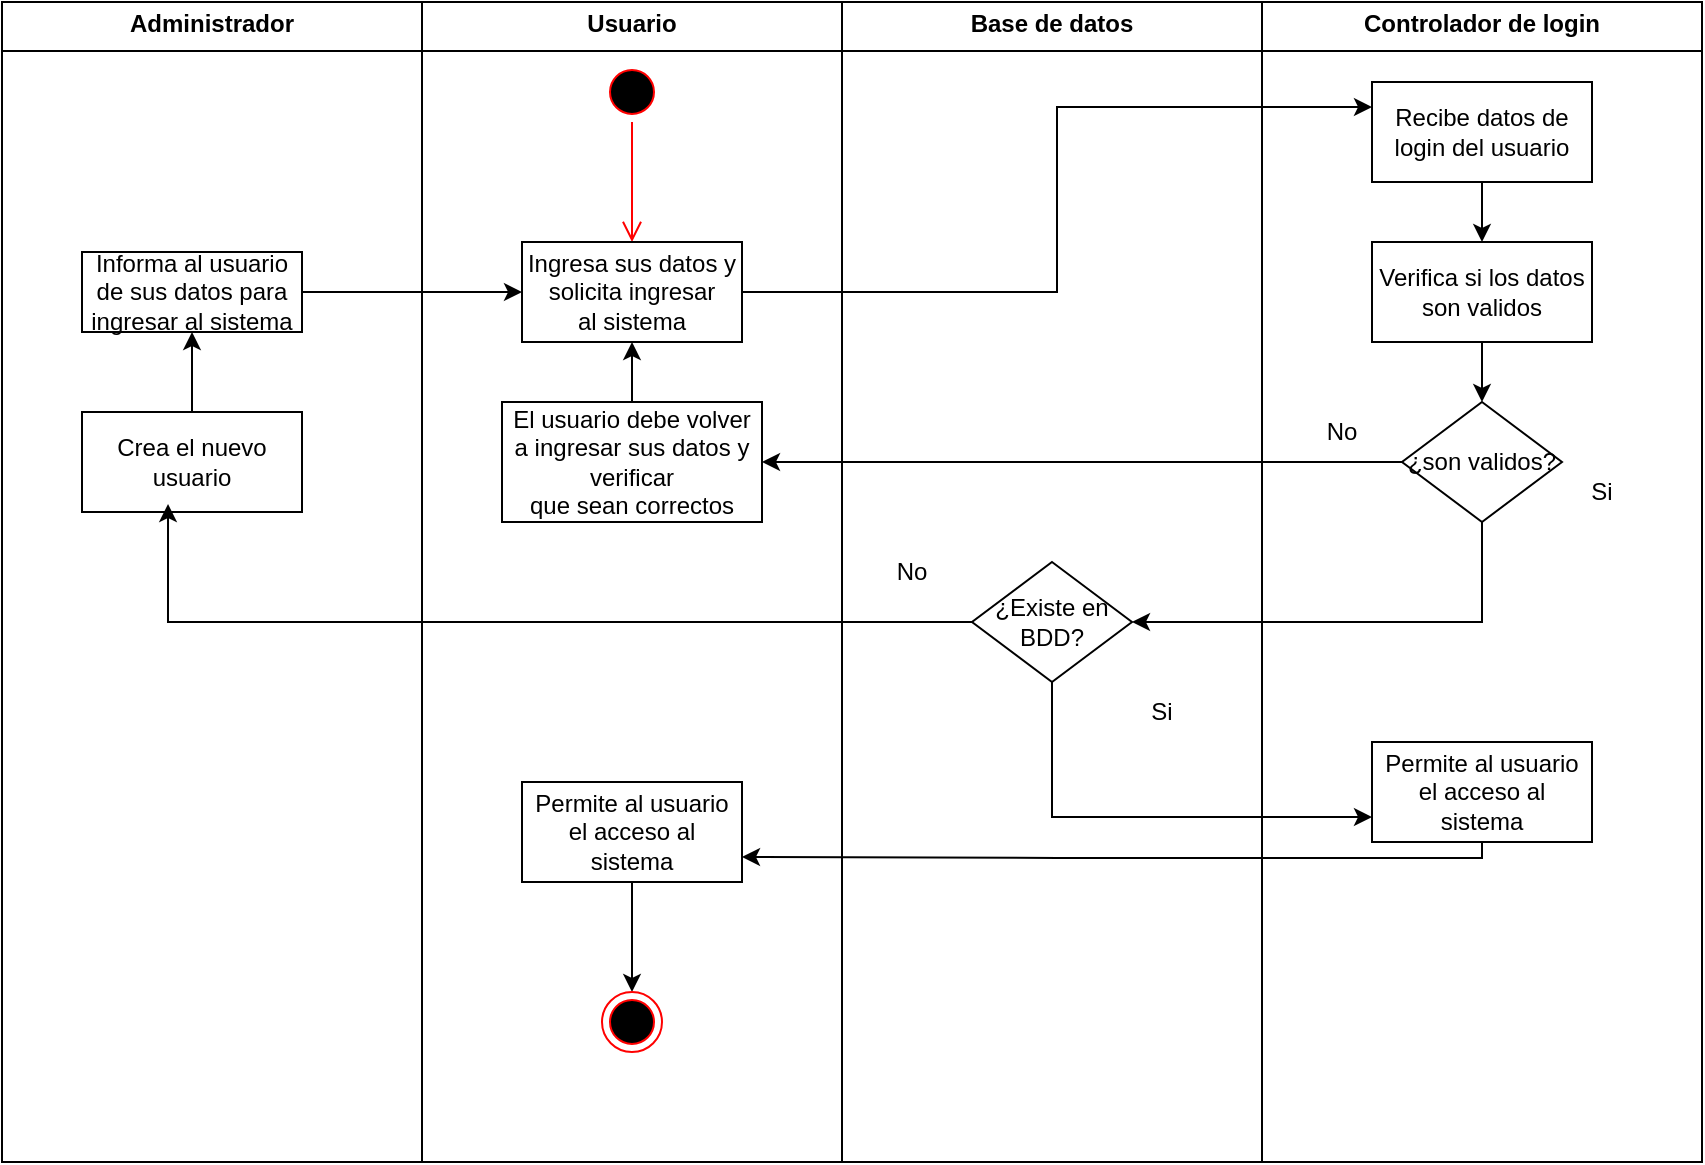 <mxfile version="24.8.2">
  <diagram name="Página-1" id="ykEV2IPNLPYLhgMNXlpi">
    <mxGraphModel dx="1613" dy="511" grid="1" gridSize="10" guides="1" tooltips="1" connect="1" arrows="1" fold="1" page="1" pageScale="1" pageWidth="827" pageHeight="1169" math="0" shadow="0">
      <root>
        <mxCell id="0" />
        <mxCell id="1" parent="0" />
        <mxCell id="XQS_EbeW9drDvdqBCL3b-1" value="&lt;p style=&quot;margin:0px;margin-top:4px;text-align:center;&quot;&gt;&lt;b&gt;Usuario&lt;/b&gt;&lt;/p&gt;&lt;hr size=&quot;1&quot; style=&quot;border-style:solid;&quot;&gt;&lt;div style=&quot;height:2px;&quot;&gt;&lt;/div&gt;" style="verticalAlign=top;align=left;overflow=fill;html=1;whiteSpace=wrap;" vertex="1" parent="1">
          <mxGeometry x="100" y="60" width="210" height="580" as="geometry" />
        </mxCell>
        <mxCell id="XQS_EbeW9drDvdqBCL3b-3" value="&lt;p style=&quot;margin:0px;margin-top:4px;text-align:center;&quot;&gt;&lt;b&gt;Base de datos&lt;/b&gt;&lt;/p&gt;&lt;hr size=&quot;1&quot; style=&quot;border-style:solid;&quot;&gt;&lt;div style=&quot;height:2px;&quot;&gt;&lt;/div&gt;" style="verticalAlign=top;align=left;overflow=fill;html=1;whiteSpace=wrap;" vertex="1" parent="1">
          <mxGeometry x="310" y="60" width="210" height="580" as="geometry" />
        </mxCell>
        <mxCell id="XQS_EbeW9drDvdqBCL3b-4" value="&lt;p style=&quot;margin:0px;margin-top:4px;text-align:center;&quot;&gt;&lt;b&gt;Controlador de login&lt;/b&gt;&lt;/p&gt;&lt;hr size=&quot;1&quot; style=&quot;border-style:solid;&quot;&gt;&lt;div style=&quot;height:2px;&quot;&gt;&lt;/div&gt;" style="verticalAlign=top;align=left;overflow=fill;html=1;whiteSpace=wrap;" vertex="1" parent="1">
          <mxGeometry x="520" y="60" width="220" height="580" as="geometry" />
        </mxCell>
        <mxCell id="XQS_EbeW9drDvdqBCL3b-13" value="" style="ellipse;html=1;shape=startState;fillColor=#000000;strokeColor=#ff0000;" vertex="1" parent="1">
          <mxGeometry x="190" y="90" width="30" height="30" as="geometry" />
        </mxCell>
        <mxCell id="XQS_EbeW9drDvdqBCL3b-14" value="" style="edgeStyle=orthogonalEdgeStyle;html=1;verticalAlign=bottom;endArrow=open;endSize=8;strokeColor=#ff0000;rounded=0;" edge="1" source="XQS_EbeW9drDvdqBCL3b-13" parent="1">
          <mxGeometry relative="1" as="geometry">
            <mxPoint x="205" y="180" as="targetPoint" />
          </mxGeometry>
        </mxCell>
        <mxCell id="XQS_EbeW9drDvdqBCL3b-21" style="edgeStyle=orthogonalEdgeStyle;rounded=0;orthogonalLoop=1;jettySize=auto;html=1;entryX=0;entryY=0.25;entryDx=0;entryDy=0;" edge="1" parent="1" source="XQS_EbeW9drDvdqBCL3b-15" target="XQS_EbeW9drDvdqBCL3b-20">
          <mxGeometry relative="1" as="geometry" />
        </mxCell>
        <mxCell id="XQS_EbeW9drDvdqBCL3b-15" value="Ingresa sus datos y solicita ingresar&lt;div&gt;al sistema&lt;/div&gt;" style="html=1;whiteSpace=wrap;" vertex="1" parent="1">
          <mxGeometry x="150" y="180" width="110" height="50" as="geometry" />
        </mxCell>
        <mxCell id="XQS_EbeW9drDvdqBCL3b-28" style="edgeStyle=orthogonalEdgeStyle;rounded=0;orthogonalLoop=1;jettySize=auto;html=1;" edge="1" parent="1" source="XQS_EbeW9drDvdqBCL3b-20" target="XQS_EbeW9drDvdqBCL3b-27">
          <mxGeometry relative="1" as="geometry" />
        </mxCell>
        <mxCell id="XQS_EbeW9drDvdqBCL3b-20" value="Recibe datos de login del usuario" style="html=1;whiteSpace=wrap;" vertex="1" parent="1">
          <mxGeometry x="575" y="100" width="110" height="50" as="geometry" />
        </mxCell>
        <mxCell id="XQS_EbeW9drDvdqBCL3b-31" value="" style="edgeStyle=orthogonalEdgeStyle;rounded=0;orthogonalLoop=1;jettySize=auto;html=1;" edge="1" parent="1" source="XQS_EbeW9drDvdqBCL3b-27" target="XQS_EbeW9drDvdqBCL3b-30">
          <mxGeometry relative="1" as="geometry" />
        </mxCell>
        <mxCell id="XQS_EbeW9drDvdqBCL3b-27" value="Verifica si los datos&lt;div&gt;son validos&lt;/div&gt;" style="html=1;whiteSpace=wrap;" vertex="1" parent="1">
          <mxGeometry x="575" y="180" width="110" height="50" as="geometry" />
        </mxCell>
        <mxCell id="XQS_EbeW9drDvdqBCL3b-36" style="edgeStyle=orthogonalEdgeStyle;rounded=0;orthogonalLoop=1;jettySize=auto;html=1;" edge="1" parent="1" source="XQS_EbeW9drDvdqBCL3b-30" target="XQS_EbeW9drDvdqBCL3b-35">
          <mxGeometry relative="1" as="geometry" />
        </mxCell>
        <mxCell id="XQS_EbeW9drDvdqBCL3b-42" style="edgeStyle=orthogonalEdgeStyle;rounded=0;orthogonalLoop=1;jettySize=auto;html=1;" edge="1" parent="1" source="XQS_EbeW9drDvdqBCL3b-30" target="XQS_EbeW9drDvdqBCL3b-41">
          <mxGeometry relative="1" as="geometry">
            <Array as="points">
              <mxPoint x="630" y="370" />
            </Array>
          </mxGeometry>
        </mxCell>
        <mxCell id="XQS_EbeW9drDvdqBCL3b-30" value="¿son validos?" style="rhombus;whiteSpace=wrap;html=1;" vertex="1" parent="1">
          <mxGeometry x="590" y="260" width="80" height="60" as="geometry" />
        </mxCell>
        <mxCell id="XQS_EbeW9drDvdqBCL3b-43" style="edgeStyle=orthogonalEdgeStyle;rounded=0;orthogonalLoop=1;jettySize=auto;html=1;" edge="1" parent="1" source="XQS_EbeW9drDvdqBCL3b-35" target="XQS_EbeW9drDvdqBCL3b-15">
          <mxGeometry relative="1" as="geometry" />
        </mxCell>
        <mxCell id="XQS_EbeW9drDvdqBCL3b-35" value="El usuario debe volver a ingresar sus datos y verificar&lt;div&gt;que sean correctos&lt;/div&gt;" style="rounded=0;whiteSpace=wrap;html=1;" vertex="1" parent="1">
          <mxGeometry x="140" y="260" width="130" height="60" as="geometry" />
        </mxCell>
        <mxCell id="XQS_EbeW9drDvdqBCL3b-37" value="No" style="text;html=1;align=center;verticalAlign=middle;whiteSpace=wrap;rounded=0;" vertex="1" parent="1">
          <mxGeometry x="530" y="260" width="60" height="30" as="geometry" />
        </mxCell>
        <mxCell id="XQS_EbeW9drDvdqBCL3b-40" value="Si" style="text;html=1;align=center;verticalAlign=middle;whiteSpace=wrap;rounded=0;" vertex="1" parent="1">
          <mxGeometry x="660" y="290" width="60" height="30" as="geometry" />
        </mxCell>
        <mxCell id="XQS_EbeW9drDvdqBCL3b-49" style="edgeStyle=orthogonalEdgeStyle;rounded=0;orthogonalLoop=1;jettySize=auto;html=1;entryX=0;entryY=0.75;entryDx=0;entryDy=0;" edge="1" parent="1" source="XQS_EbeW9drDvdqBCL3b-41" target="XQS_EbeW9drDvdqBCL3b-48">
          <mxGeometry relative="1" as="geometry">
            <Array as="points">
              <mxPoint x="415" y="468" />
            </Array>
          </mxGeometry>
        </mxCell>
        <mxCell id="XQS_EbeW9drDvdqBCL3b-41" value="¿Existe en&lt;div&gt;BDD?&lt;/div&gt;" style="rhombus;whiteSpace=wrap;html=1;" vertex="1" parent="1">
          <mxGeometry x="375" y="340" width="80" height="60" as="geometry" />
        </mxCell>
        <mxCell id="XQS_EbeW9drDvdqBCL3b-46" value="&lt;p style=&quot;margin:0px;margin-top:4px;text-align:center;&quot;&gt;&lt;b&gt;Administrador&lt;/b&gt;&lt;/p&gt;&lt;hr size=&quot;1&quot; style=&quot;border-style:solid;&quot;&gt;&lt;div style=&quot;height:2px;&quot;&gt;&lt;/div&gt;" style="verticalAlign=top;align=left;overflow=fill;html=1;whiteSpace=wrap;" vertex="1" parent="1">
          <mxGeometry x="-110" y="60" width="210" height="580" as="geometry" />
        </mxCell>
        <mxCell id="XQS_EbeW9drDvdqBCL3b-61" style="edgeStyle=orthogonalEdgeStyle;rounded=0;orthogonalLoop=1;jettySize=auto;html=1;entryX=1;entryY=0.75;entryDx=0;entryDy=0;" edge="1" parent="1" source="XQS_EbeW9drDvdqBCL3b-48" target="XQS_EbeW9drDvdqBCL3b-60">
          <mxGeometry relative="1" as="geometry">
            <Array as="points">
              <mxPoint x="630" y="488" />
              <mxPoint x="418" y="488" />
            </Array>
          </mxGeometry>
        </mxCell>
        <mxCell id="XQS_EbeW9drDvdqBCL3b-48" value="Permite al usuario&lt;div&gt;el acceso al sistema&lt;/div&gt;" style="html=1;whiteSpace=wrap;" vertex="1" parent="1">
          <mxGeometry x="575" y="430" width="110" height="50" as="geometry" />
        </mxCell>
        <mxCell id="XQS_EbeW9drDvdqBCL3b-50" value="Si" style="text;html=1;align=center;verticalAlign=middle;whiteSpace=wrap;rounded=0;" vertex="1" parent="1">
          <mxGeometry x="440" y="400" width="60" height="30" as="geometry" />
        </mxCell>
        <mxCell id="XQS_EbeW9drDvdqBCL3b-57" value="" style="edgeStyle=orthogonalEdgeStyle;rounded=0;orthogonalLoop=1;jettySize=auto;html=1;" edge="1" parent="1" source="XQS_EbeW9drDvdqBCL3b-51" target="XQS_EbeW9drDvdqBCL3b-56">
          <mxGeometry relative="1" as="geometry" />
        </mxCell>
        <mxCell id="XQS_EbeW9drDvdqBCL3b-51" value="Crea el nuevo usuario" style="html=1;whiteSpace=wrap;" vertex="1" parent="1">
          <mxGeometry x="-70" y="265" width="110" height="50" as="geometry" />
        </mxCell>
        <mxCell id="XQS_EbeW9drDvdqBCL3b-53" value="No" style="text;html=1;align=center;verticalAlign=middle;whiteSpace=wrap;rounded=0;" vertex="1" parent="1">
          <mxGeometry x="315" y="330" width="60" height="30" as="geometry" />
        </mxCell>
        <mxCell id="XQS_EbeW9drDvdqBCL3b-54" style="edgeStyle=orthogonalEdgeStyle;rounded=0;orthogonalLoop=1;jettySize=auto;html=1;entryX=0.391;entryY=0.92;entryDx=0;entryDy=0;entryPerimeter=0;" edge="1" parent="1" source="XQS_EbeW9drDvdqBCL3b-41" target="XQS_EbeW9drDvdqBCL3b-51">
          <mxGeometry relative="1" as="geometry" />
        </mxCell>
        <mxCell id="XQS_EbeW9drDvdqBCL3b-59" style="edgeStyle=orthogonalEdgeStyle;rounded=0;orthogonalLoop=1;jettySize=auto;html=1;" edge="1" parent="1" source="XQS_EbeW9drDvdqBCL3b-56" target="XQS_EbeW9drDvdqBCL3b-15">
          <mxGeometry relative="1" as="geometry" />
        </mxCell>
        <mxCell id="XQS_EbeW9drDvdqBCL3b-56" value="Informa al usuario de sus datos para ingresar al sistema" style="whiteSpace=wrap;html=1;" vertex="1" parent="1">
          <mxGeometry x="-70" y="185" width="110" height="40" as="geometry" />
        </mxCell>
        <mxCell id="XQS_EbeW9drDvdqBCL3b-63" style="edgeStyle=orthogonalEdgeStyle;rounded=0;orthogonalLoop=1;jettySize=auto;html=1;" edge="1" parent="1" source="XQS_EbeW9drDvdqBCL3b-60" target="XQS_EbeW9drDvdqBCL3b-62">
          <mxGeometry relative="1" as="geometry" />
        </mxCell>
        <mxCell id="XQS_EbeW9drDvdqBCL3b-60" value="Permite al usuario&lt;div&gt;el acceso al sistema&lt;/div&gt;" style="html=1;whiteSpace=wrap;" vertex="1" parent="1">
          <mxGeometry x="150" y="450" width="110" height="50" as="geometry" />
        </mxCell>
        <mxCell id="XQS_EbeW9drDvdqBCL3b-62" value="" style="ellipse;html=1;shape=endState;fillColor=#000000;strokeColor=#ff0000;" vertex="1" parent="1">
          <mxGeometry x="190" y="555" width="30" height="30" as="geometry" />
        </mxCell>
      </root>
    </mxGraphModel>
  </diagram>
</mxfile>

